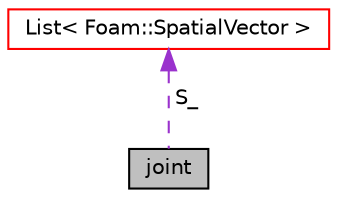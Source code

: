 digraph "joint"
{
  bgcolor="transparent";
  edge [fontname="Helvetica",fontsize="10",labelfontname="Helvetica",labelfontsize="10"];
  node [fontname="Helvetica",fontsize="10",shape=record];
  Node1 [label="joint",height=0.2,width=0.4,color="black", fillcolor="grey75", style="filled", fontcolor="black"];
  Node2 -> Node1 [dir="back",color="darkorchid3",fontsize="10",style="dashed",label=" S_" ,fontname="Helvetica"];
  Node2 [label="List\< Foam::SpatialVector \>",height=0.2,width=0.4,color="red",URL="$a01390.html"];
}
